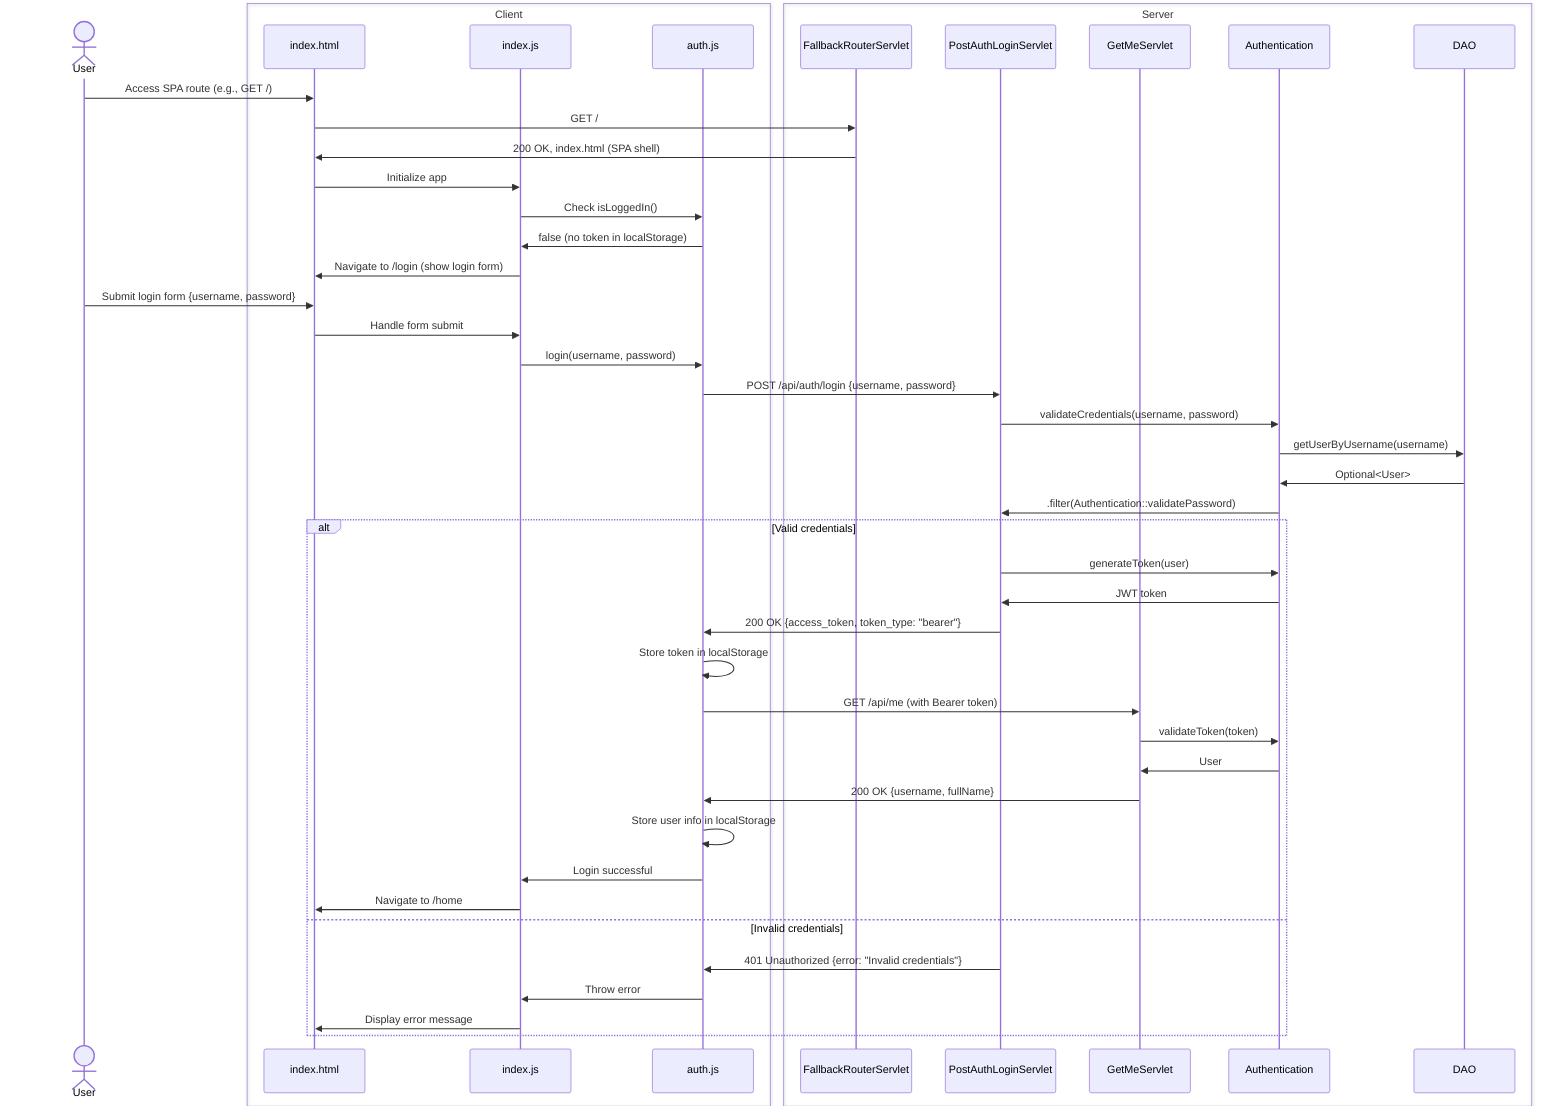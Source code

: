 sequenceDiagram
    actor User
    box Client
        participant index.html
        participant index.js
        participant auth.js
    end
    box Server
        participant FallbackRouterServlet
        participant PostAuthLoginServlet
        participant GetMeServlet
        participant Authentication
        participant DAO
    end
    User->>index.html: Access SPA route (e.g., GET /)
    index.html->>FallbackRouterServlet: GET /
    FallbackRouterServlet->>index.html: 200 OK, index.html (SPA shell)
    index.html->>index.js: Initialize app
    index.js->>auth.js: Check isLoggedIn()
    auth.js->>index.js: false (no token in localStorage)
    index.js->>index.html: Navigate to /login (show login form)
    User->>index.html: Submit login form {username, password}
    index.html->>index.js: Handle form submit
    index.js->>auth.js: login(username, password)
    auth.js->>PostAuthLoginServlet: POST /api/auth/login {username, password}
    PostAuthLoginServlet->>Authentication: validateCredentials(username, password)
    Authentication->>DAO: getUserByUsername(username)
    DAO->>Authentication: Optional<User>
    Authentication->>PostAuthLoginServlet: .filter(Authentication::validatePassword)
    alt Valid credentials
        PostAuthLoginServlet->>Authentication: generateToken(user)
        Authentication->>PostAuthLoginServlet: JWT token
        PostAuthLoginServlet->>auth.js: 200 OK {access_token, token_type: "bearer"}
        auth.js->>auth.js: Store token in localStorage
        auth.js->>GetMeServlet: GET /api/me (with Bearer token)
        GetMeServlet->>Authentication: validateToken(token)
        Authentication->>GetMeServlet: User
        GetMeServlet->>auth.js: 200 OK {username, fullName}
        auth.js->>auth.js: Store user info in localStorage
        auth.js->>index.js: Login successful
        index.js->>index.html: Navigate to /home
    else Invalid credentials
        PostAuthLoginServlet->>auth.js: 401 Unauthorized {error: "Invalid credentials"}
        auth.js->>index.js: Throw error
        index.js->>index.html: Display error message
    end